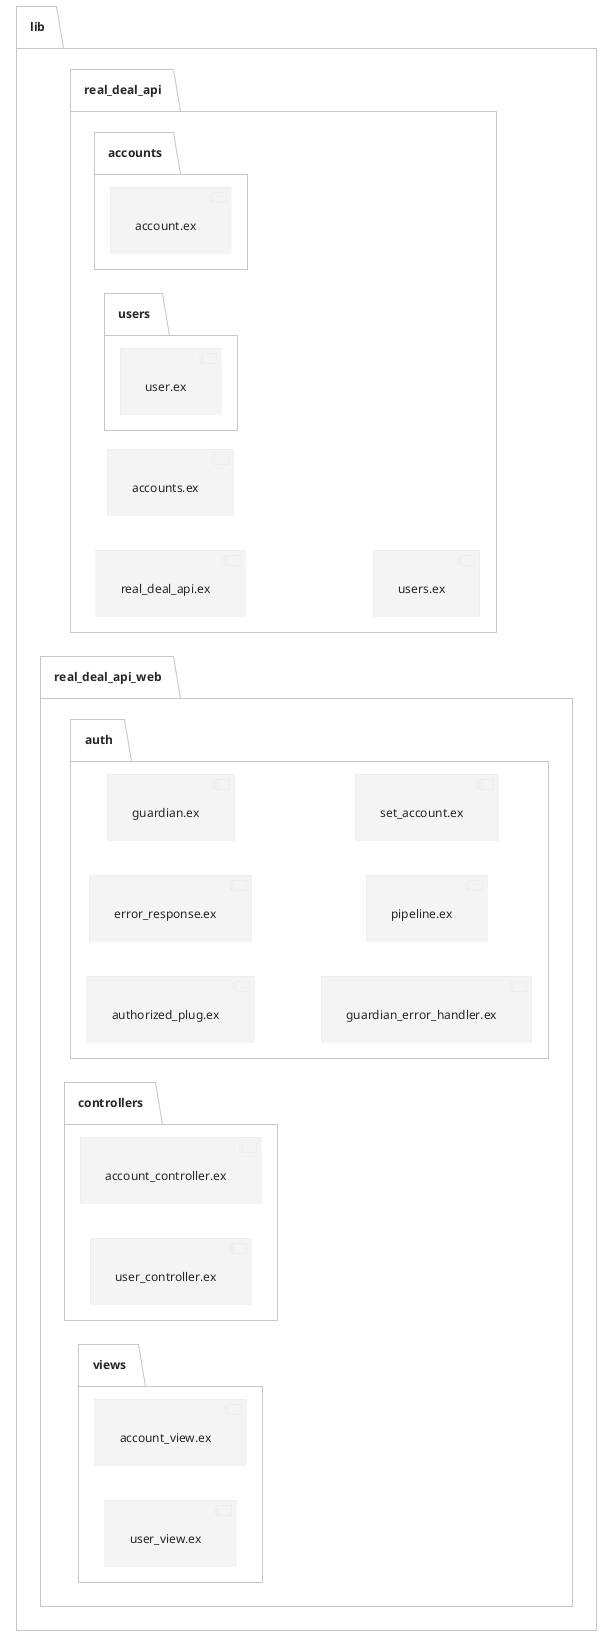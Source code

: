 @startuml "real_deal_api"
!theme carbon-gray
skinparam componentStyle uml2
'top to bottom direction
left to right direction

package "lib" {
  package "real_deal_api" {
    [real_deal_api.ex]
    package "accounts" {
      [account.ex]
    }
    [accounts.ex]
    package "users" {
      [user.ex]
    }
    [users.ex]
  }
  package "real_deal_api_web" {
    package "auth" {
      [authorized_plug.ex]
      [error_response.ex]
      [guardian.ex]
      [guardian_error_handler.ex]
      [pipeline.ex]
      [set_account.ex]
    }
    package "controllers" {
      [account_controller.ex]
      [user_controller.ex]
    }
    package "views" {
      [account_view.ex]
      [user_view.ex]
    }
  }
}
@enduml